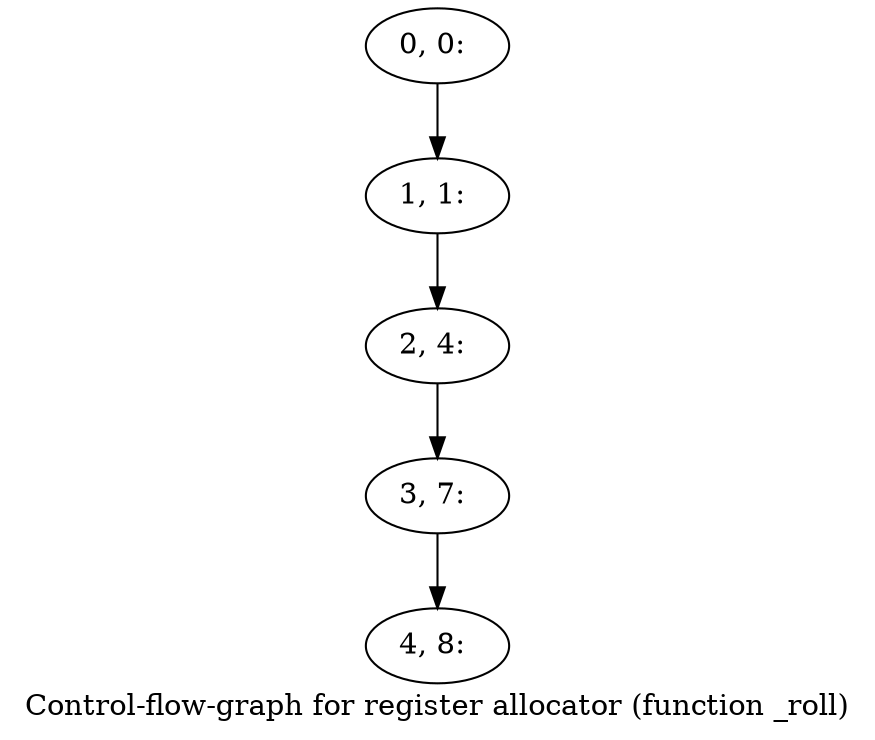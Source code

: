digraph G {
graph [label="Control-flow-graph for register allocator (function _roll)"]
0[label="0, 0: "];
1[label="1, 1: "];
2[label="2, 4: "];
3[label="3, 7: "];
4[label="4, 8: "];
0->1 ;
1->2 ;
2->3 ;
3->4 ;
}
